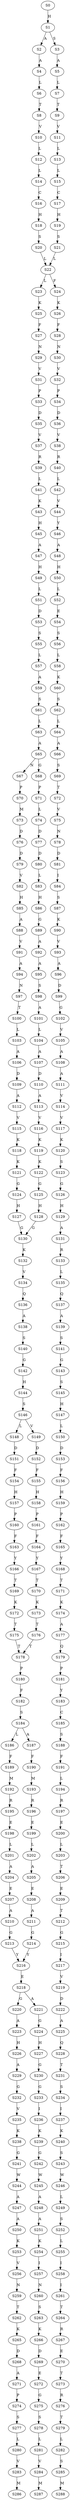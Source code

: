 strict digraph  {
	S0 -> S1 [ label = H ];
	S1 -> S2 [ label = A ];
	S1 -> S3 [ label = S ];
	S2 -> S4 [ label = A ];
	S3 -> S5 [ label = A ];
	S4 -> S6 [ label = L ];
	S5 -> S7 [ label = L ];
	S6 -> S8 [ label = T ];
	S7 -> S9 [ label = T ];
	S8 -> S10 [ label = V ];
	S9 -> S11 [ label = V ];
	S10 -> S12 [ label = L ];
	S11 -> S13 [ label = L ];
	S12 -> S14 [ label = L ];
	S13 -> S15 [ label = L ];
	S14 -> S16 [ label = C ];
	S15 -> S17 [ label = C ];
	S16 -> S18 [ label = H ];
	S17 -> S19 [ label = H ];
	S18 -> S20 [ label = S ];
	S19 -> S21 [ label = S ];
	S20 -> S22 [ label = L ];
	S21 -> S22 [ label = L ];
	S22 -> S23 [ label = L ];
	S22 -> S24 [ label = F ];
	S23 -> S25 [ label = K ];
	S24 -> S26 [ label = K ];
	S25 -> S27 [ label = F ];
	S26 -> S28 [ label = F ];
	S27 -> S29 [ label = N ];
	S28 -> S30 [ label = N ];
	S29 -> S31 [ label = V ];
	S30 -> S32 [ label = V ];
	S31 -> S33 [ label = P ];
	S32 -> S34 [ label = P ];
	S33 -> S35 [ label = D ];
	S34 -> S36 [ label = D ];
	S35 -> S37 [ label = V ];
	S36 -> S38 [ label = V ];
	S37 -> S39 [ label = R ];
	S38 -> S40 [ label = R ];
	S39 -> S41 [ label = L ];
	S40 -> S42 [ label = L ];
	S41 -> S43 [ label = K ];
	S42 -> S44 [ label = V ];
	S43 -> S45 [ label = H ];
	S44 -> S46 [ label = Y ];
	S45 -> S47 [ label = A ];
	S46 -> S48 [ label = A ];
	S47 -> S49 [ label = H ];
	S48 -> S50 [ label = H ];
	S49 -> S51 [ label = L ];
	S50 -> S52 [ label = L ];
	S51 -> S53 [ label = D ];
	S52 -> S54 [ label = E ];
	S53 -> S55 [ label = S ];
	S54 -> S56 [ label = S ];
	S55 -> S57 [ label = L ];
	S56 -> S58 [ label = L ];
	S57 -> S59 [ label = A ];
	S58 -> S60 [ label = K ];
	S59 -> S61 [ label = S ];
	S60 -> S62 [ label = S ];
	S61 -> S63 [ label = L ];
	S62 -> S64 [ label = L ];
	S63 -> S65 [ label = A ];
	S64 -> S66 [ label = A ];
	S65 -> S67 [ label = N ];
	S65 -> S68 [ label = G ];
	S66 -> S69 [ label = S ];
	S67 -> S70 [ label = P ];
	S68 -> S71 [ label = P ];
	S69 -> S72 [ label = T ];
	S70 -> S73 [ label = M ];
	S71 -> S74 [ label = L ];
	S72 -> S75 [ label = V ];
	S73 -> S76 [ label = D ];
	S74 -> S77 [ label = D ];
	S75 -> S78 [ label = N ];
	S76 -> S79 [ label = D ];
	S77 -> S80 [ label = D ];
	S78 -> S81 [ label = D ];
	S79 -> S82 [ label = V ];
	S80 -> S83 [ label = L ];
	S81 -> S84 [ label = I ];
	S82 -> S85 [ label = H ];
	S83 -> S86 [ label = H ];
	S84 -> S87 [ label = S ];
	S85 -> S88 [ label = A ];
	S86 -> S89 [ label = G ];
	S87 -> S90 [ label = K ];
	S88 -> S91 [ label = V ];
	S89 -> S92 [ label = A ];
	S90 -> S93 [ label = V ];
	S91 -> S94 [ label = A ];
	S92 -> S95 [ label = A ];
	S93 -> S96 [ label = A ];
	S94 -> S97 [ label = N ];
	S95 -> S98 [ label = S ];
	S96 -> S99 [ label = D ];
	S97 -> S100 [ label = T ];
	S98 -> S101 [ label = A ];
	S99 -> S102 [ label = G ];
	S100 -> S103 [ label = L ];
	S101 -> S104 [ label = L ];
	S102 -> S105 [ label = V ];
	S103 -> S106 [ label = A ];
	S104 -> S107 [ label = A ];
	S105 -> S108 [ label = A ];
	S106 -> S109 [ label = D ];
	S107 -> S110 [ label = D ];
	S108 -> S111 [ label = A ];
	S109 -> S112 [ label = A ];
	S110 -> S113 [ label = A ];
	S111 -> S114 [ label = V ];
	S112 -> S115 [ label = V ];
	S113 -> S116 [ label = V ];
	S114 -> S117 [ label = V ];
	S115 -> S118 [ label = K ];
	S116 -> S119 [ label = K ];
	S117 -> S120 [ label = K ];
	S118 -> S121 [ label = K ];
	S119 -> S122 [ label = K ];
	S120 -> S123 [ label = S ];
	S121 -> S124 [ label = G ];
	S122 -> S125 [ label = G ];
	S123 -> S126 [ label = G ];
	S124 -> S127 [ label = H ];
	S125 -> S128 [ label = H ];
	S126 -> S129 [ label = H ];
	S127 -> S130 [ label = G ];
	S128 -> S130 [ label = G ];
	S129 -> S131 [ label = A ];
	S130 -> S132 [ label = K ];
	S131 -> S133 [ label = R ];
	S132 -> S134 [ label = V ];
	S133 -> S135 [ label = L ];
	S134 -> S136 [ label = Q ];
	S135 -> S137 [ label = Q ];
	S136 -> S138 [ label = A ];
	S137 -> S139 [ label = A ];
	S138 -> S140 [ label = S ];
	S139 -> S141 [ label = S ];
	S140 -> S142 [ label = G ];
	S141 -> S143 [ label = G ];
	S142 -> S144 [ label = H ];
	S143 -> S145 [ label = S ];
	S144 -> S146 [ label = S ];
	S145 -> S147 [ label = H ];
	S146 -> S148 [ label = L ];
	S146 -> S149 [ label = V ];
	S147 -> S150 [ label = L ];
	S148 -> S151 [ label = D ];
	S149 -> S152 [ label = D ];
	S150 -> S153 [ label = D ];
	S151 -> S154 [ label = F ];
	S152 -> S155 [ label = F ];
	S153 -> S156 [ label = F ];
	S154 -> S157 [ label = H ];
	S155 -> S158 [ label = H ];
	S156 -> S159 [ label = H ];
	S157 -> S160 [ label = P ];
	S158 -> S161 [ label = P ];
	S159 -> S162 [ label = P ];
	S160 -> S163 [ label = F ];
	S161 -> S164 [ label = F ];
	S162 -> S165 [ label = F ];
	S163 -> S166 [ label = Y ];
	S164 -> S167 [ label = Y ];
	S165 -> S168 [ label = Y ];
	S166 -> S169 [ label = T ];
	S167 -> S170 [ label = T ];
	S168 -> S171 [ label = T ];
	S169 -> S172 [ label = K ];
	S170 -> S173 [ label = K ];
	S171 -> S174 [ label = K ];
	S172 -> S175 [ label = T ];
	S173 -> S176 [ label = T ];
	S174 -> S177 [ label = A ];
	S175 -> S178 [ label = T ];
	S176 -> S178 [ label = T ];
	S177 -> S179 [ label = Q ];
	S178 -> S180 [ label = P ];
	S179 -> S181 [ label = P ];
	S180 -> S182 [ label = F ];
	S181 -> S183 [ label = Y ];
	S182 -> S184 [ label = S ];
	S183 -> S185 [ label = C ];
	S184 -> S186 [ label = L ];
	S184 -> S187 [ label = A ];
	S185 -> S188 [ label = S ];
	S186 -> S189 [ label = F ];
	S187 -> S190 [ label = F ];
	S188 -> S191 [ label = F ];
	S189 -> S192 [ label = M ];
	S190 -> S193 [ label = M ];
	S191 -> S194 [ label = L ];
	S192 -> S195 [ label = R ];
	S193 -> S196 [ label = R ];
	S194 -> S197 [ label = R ];
	S195 -> S198 [ label = E ];
	S196 -> S199 [ label = E ];
	S197 -> S200 [ label = E ];
	S198 -> S201 [ label = L ];
	S199 -> S202 [ label = L ];
	S200 -> S203 [ label = L ];
	S201 -> S204 [ label = A ];
	S202 -> S205 [ label = A ];
	S203 -> S206 [ label = T ];
	S204 -> S207 [ label = E ];
	S205 -> S208 [ label = E ];
	S206 -> S209 [ label = E ];
	S207 -> S210 [ label = A ];
	S208 -> S211 [ label = A ];
	S209 -> S212 [ label = T ];
	S210 -> S213 [ label = G ];
	S211 -> S214 [ label = G ];
	S212 -> S215 [ label = G ];
	S213 -> S216 [ label = Y ];
	S214 -> S216 [ label = Y ];
	S215 -> S217 [ label = I ];
	S216 -> S218 [ label = E ];
	S217 -> S219 [ label = V ];
	S218 -> S220 [ label = G ];
	S218 -> S221 [ label = A ];
	S219 -> S222 [ label = D ];
	S220 -> S223 [ label = A ];
	S221 -> S224 [ label = G ];
	S222 -> S225 [ label = A ];
	S223 -> S226 [ label = H ];
	S224 -> S227 [ label = H ];
	S225 -> S228 [ label = Q ];
	S226 -> S229 [ label = A ];
	S227 -> S230 [ label = G ];
	S228 -> S231 [ label = T ];
	S229 -> S232 [ label = G ];
	S230 -> S233 [ label = G ];
	S231 -> S234 [ label = S ];
	S232 -> S235 [ label = V ];
	S233 -> S236 [ label = I ];
	S234 -> S237 [ label = I ];
	S235 -> S238 [ label = K ];
	S236 -> S239 [ label = K ];
	S237 -> S240 [ label = K ];
	S238 -> S241 [ label = G ];
	S239 -> S242 [ label = G ];
	S240 -> S243 [ label = S ];
	S241 -> S244 [ label = W ];
	S242 -> S245 [ label = W ];
	S243 -> S246 [ label = W ];
	S244 -> S247 [ label = A ];
	S245 -> S248 [ label = A ];
	S246 -> S249 [ label = L ];
	S247 -> S250 [ label = A ];
	S248 -> S251 [ label = A ];
	S249 -> S252 [ label = S ];
	S250 -> S253 [ label = K ];
	S251 -> S254 [ label = K ];
	S252 -> S255 [ label = L ];
	S253 -> S256 [ label = V ];
	S254 -> S257 [ label = I ];
	S255 -> S258 [ label = I ];
	S256 -> S259 [ label = N ];
	S257 -> S260 [ label = N ];
	S258 -> S261 [ label = I ];
	S259 -> S262 [ label = T ];
	S260 -> S263 [ label = S ];
	S261 -> S264 [ label = T ];
	S262 -> S265 [ label = K ];
	S263 -> S266 [ label = K ];
	S264 -> S267 [ label = R ];
	S265 -> S268 [ label = D ];
	S266 -> S269 [ label = D ];
	S267 -> S270 [ label = E ];
	S268 -> S271 [ label = A ];
	S269 -> S272 [ label = E ];
	S270 -> S273 [ label = T ];
	S271 -> S274 [ label = P ];
	S272 -> S275 [ label = G ];
	S273 -> S276 [ label = R ];
	S274 -> S277 [ label = S ];
	S275 -> S278 [ label = S ];
	S276 -> S279 [ label = T ];
	S277 -> S280 [ label = L ];
	S278 -> S281 [ label = L ];
	S279 -> S282 [ label = L ];
	S280 -> S283 [ label = V ];
	S281 -> S284 [ label = V ];
	S282 -> S285 [ label = S ];
	S283 -> S286 [ label = M ];
	S284 -> S287 [ label = M ];
	S285 -> S288 [ label = M ];
}
